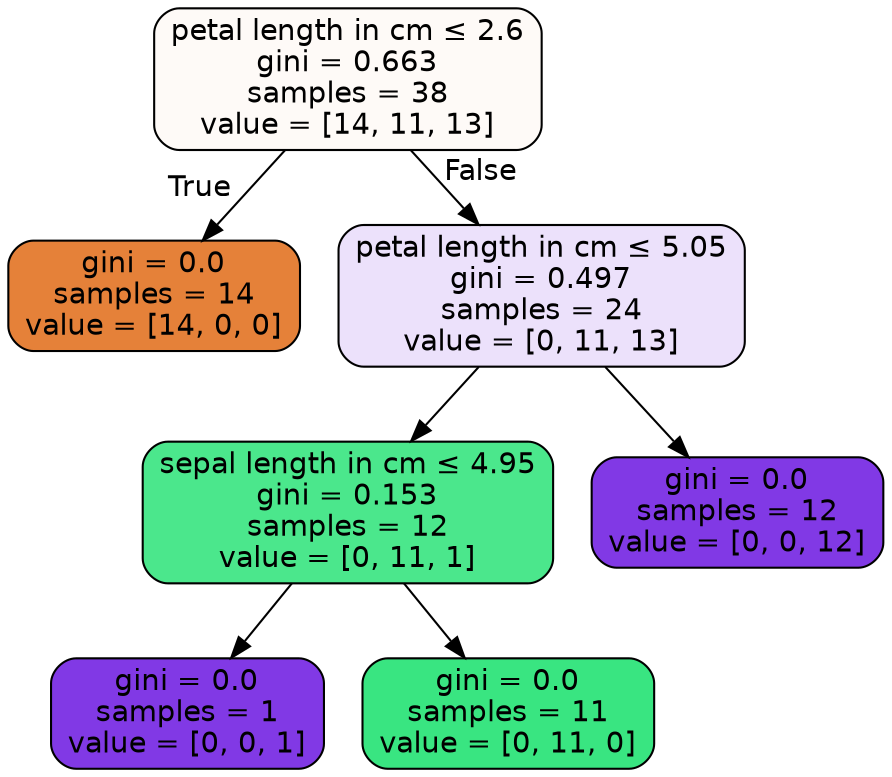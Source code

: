 digraph Tree {
node [shape=box, style="filled, rounded", color="black", fontname="helvetica"] ;
edge [fontname="helvetica"] ;
0 [label=<petal length in cm &le; 2.6<br/>gini = 0.663<br/>samples = 38<br/>value = [14, 11, 13]>, fillcolor="#fefaf7"] ;
1 [label=<gini = 0.0<br/>samples = 14<br/>value = [14, 0, 0]>, fillcolor="#e58139"] ;
0 -> 1 [labeldistance=2.5, labelangle=45, headlabel="True"] ;
2 [label=<petal length in cm &le; 5.05<br/>gini = 0.497<br/>samples = 24<br/>value = [0, 11, 13]>, fillcolor="#ece1fb"] ;
0 -> 2 [labeldistance=2.5, labelangle=-45, headlabel="False"] ;
3 [label=<sepal length in cm &le; 4.95<br/>gini = 0.153<br/>samples = 12<br/>value = [0, 11, 1]>, fillcolor="#4be78c"] ;
2 -> 3 ;
4 [label=<gini = 0.0<br/>samples = 1<br/>value = [0, 0, 1]>, fillcolor="#8139e5"] ;
3 -> 4 ;
5 [label=<gini = 0.0<br/>samples = 11<br/>value = [0, 11, 0]>, fillcolor="#39e581"] ;
3 -> 5 ;
6 [label=<gini = 0.0<br/>samples = 12<br/>value = [0, 0, 12]>, fillcolor="#8139e5"] ;
2 -> 6 ;
}